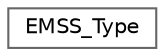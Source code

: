 digraph "Graphical Class Hierarchy"
{
 // LATEX_PDF_SIZE
  bgcolor="transparent";
  edge [fontname=Helvetica,fontsize=10,labelfontname=Helvetica,labelfontsize=10];
  node [fontname=Helvetica,fontsize=10,shape=box,height=0.2,width=0.4];
  rankdir="LR";
  Node0 [id="Node000000",label="EMSS_Type",height=0.2,width=0.4,color="grey40", fillcolor="white", style="filled",URL="$struct_e_m_s_s___type.html",tooltip=" "];
}
